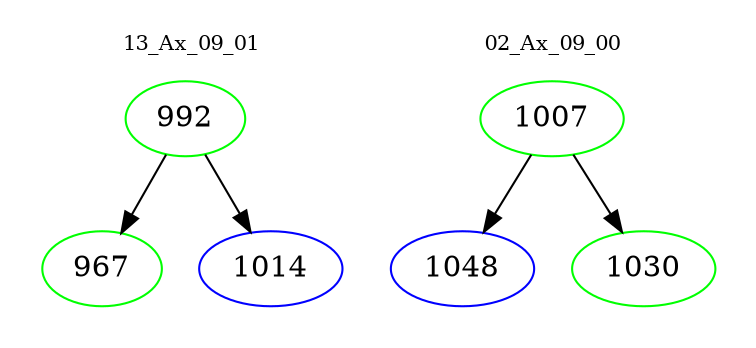 digraph{
subgraph cluster_0 {
color = white
label = "13_Ax_09_01";
fontsize=10;
T0_992 [label="992", color="green"]
T0_992 -> T0_967 [color="black"]
T0_967 [label="967", color="green"]
T0_992 -> T0_1014 [color="black"]
T0_1014 [label="1014", color="blue"]
}
subgraph cluster_1 {
color = white
label = "02_Ax_09_00";
fontsize=10;
T1_1007 [label="1007", color="green"]
T1_1007 -> T1_1048 [color="black"]
T1_1048 [label="1048", color="blue"]
T1_1007 -> T1_1030 [color="black"]
T1_1030 [label="1030", color="green"]
}
}
